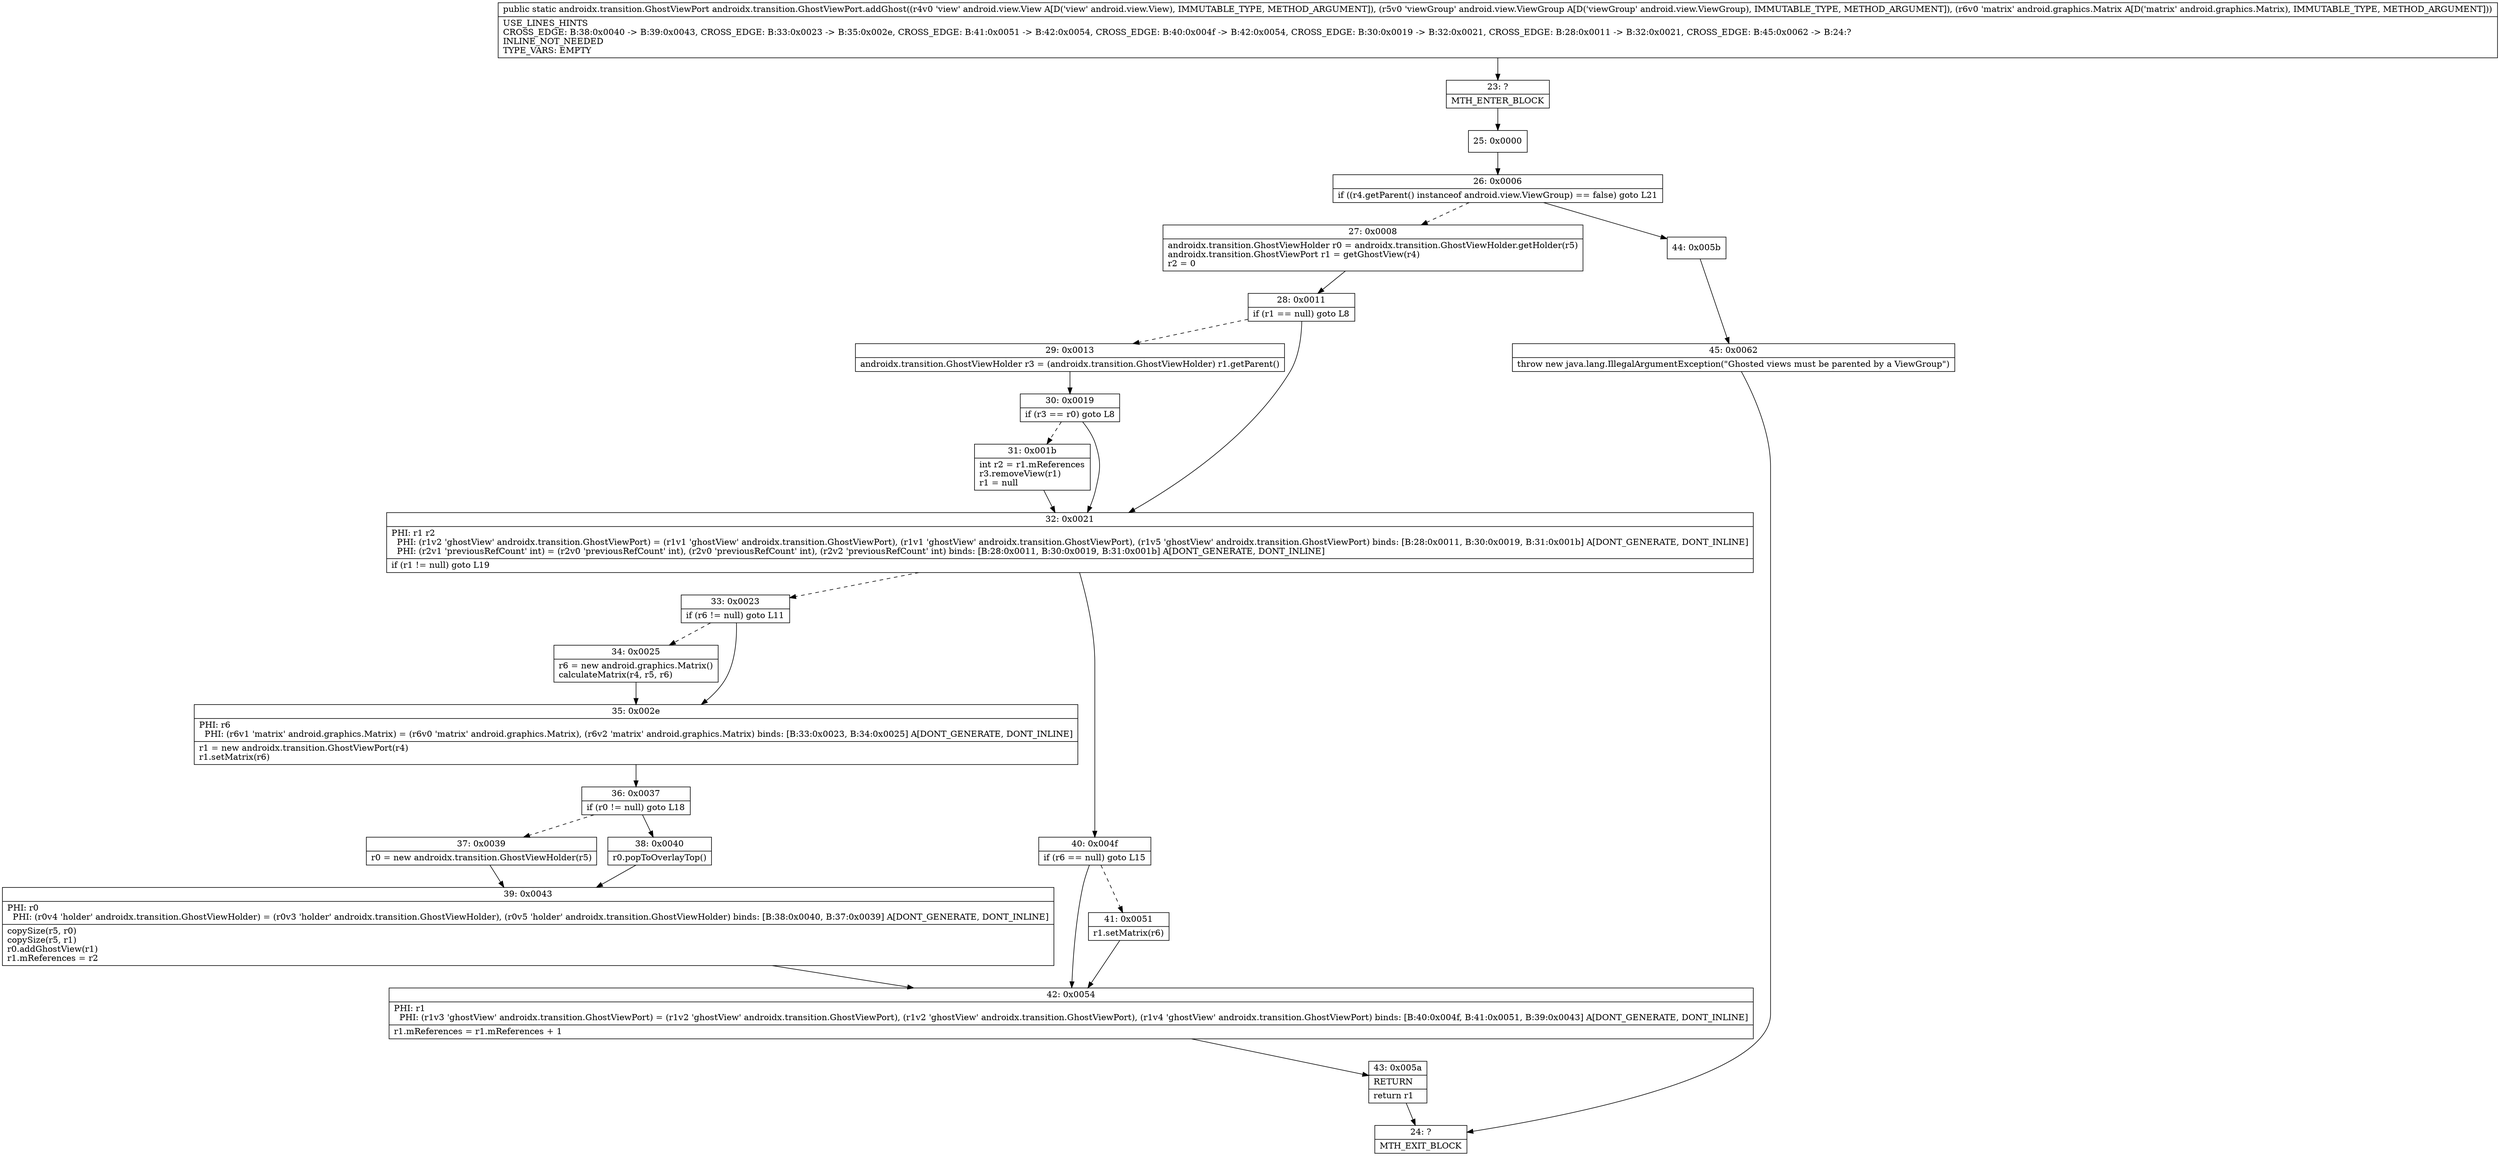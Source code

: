 digraph "CFG forandroidx.transition.GhostViewPort.addGhost(Landroid\/view\/View;Landroid\/view\/ViewGroup;Landroid\/graphics\/Matrix;)Landroidx\/transition\/GhostViewPort;" {
Node_23 [shape=record,label="{23\:\ ?|MTH_ENTER_BLOCK\l}"];
Node_25 [shape=record,label="{25\:\ 0x0000}"];
Node_26 [shape=record,label="{26\:\ 0x0006|if ((r4.getParent() instanceof android.view.ViewGroup) == false) goto L21\l}"];
Node_27 [shape=record,label="{27\:\ 0x0008|androidx.transition.GhostViewHolder r0 = androidx.transition.GhostViewHolder.getHolder(r5)\landroidx.transition.GhostViewPort r1 = getGhostView(r4)\lr2 = 0\l}"];
Node_28 [shape=record,label="{28\:\ 0x0011|if (r1 == null) goto L8\l}"];
Node_29 [shape=record,label="{29\:\ 0x0013|androidx.transition.GhostViewHolder r3 = (androidx.transition.GhostViewHolder) r1.getParent()\l}"];
Node_30 [shape=record,label="{30\:\ 0x0019|if (r3 == r0) goto L8\l}"];
Node_31 [shape=record,label="{31\:\ 0x001b|int r2 = r1.mReferences\lr3.removeView(r1)\lr1 = null\l}"];
Node_32 [shape=record,label="{32\:\ 0x0021|PHI: r1 r2 \l  PHI: (r1v2 'ghostView' androidx.transition.GhostViewPort) = (r1v1 'ghostView' androidx.transition.GhostViewPort), (r1v1 'ghostView' androidx.transition.GhostViewPort), (r1v5 'ghostView' androidx.transition.GhostViewPort) binds: [B:28:0x0011, B:30:0x0019, B:31:0x001b] A[DONT_GENERATE, DONT_INLINE]\l  PHI: (r2v1 'previousRefCount' int) = (r2v0 'previousRefCount' int), (r2v0 'previousRefCount' int), (r2v2 'previousRefCount' int) binds: [B:28:0x0011, B:30:0x0019, B:31:0x001b] A[DONT_GENERATE, DONT_INLINE]\l|if (r1 != null) goto L19\l}"];
Node_33 [shape=record,label="{33\:\ 0x0023|if (r6 != null) goto L11\l}"];
Node_34 [shape=record,label="{34\:\ 0x0025|r6 = new android.graphics.Matrix()\lcalculateMatrix(r4, r5, r6)\l}"];
Node_35 [shape=record,label="{35\:\ 0x002e|PHI: r6 \l  PHI: (r6v1 'matrix' android.graphics.Matrix) = (r6v0 'matrix' android.graphics.Matrix), (r6v2 'matrix' android.graphics.Matrix) binds: [B:33:0x0023, B:34:0x0025] A[DONT_GENERATE, DONT_INLINE]\l|r1 = new androidx.transition.GhostViewPort(r4)\lr1.setMatrix(r6)\l}"];
Node_36 [shape=record,label="{36\:\ 0x0037|if (r0 != null) goto L18\l}"];
Node_37 [shape=record,label="{37\:\ 0x0039|r0 = new androidx.transition.GhostViewHolder(r5)\l}"];
Node_39 [shape=record,label="{39\:\ 0x0043|PHI: r0 \l  PHI: (r0v4 'holder' androidx.transition.GhostViewHolder) = (r0v3 'holder' androidx.transition.GhostViewHolder), (r0v5 'holder' androidx.transition.GhostViewHolder) binds: [B:38:0x0040, B:37:0x0039] A[DONT_GENERATE, DONT_INLINE]\l|copySize(r5, r0)\lcopySize(r5, r1)\lr0.addGhostView(r1)\lr1.mReferences = r2\l}"];
Node_42 [shape=record,label="{42\:\ 0x0054|PHI: r1 \l  PHI: (r1v3 'ghostView' androidx.transition.GhostViewPort) = (r1v2 'ghostView' androidx.transition.GhostViewPort), (r1v2 'ghostView' androidx.transition.GhostViewPort), (r1v4 'ghostView' androidx.transition.GhostViewPort) binds: [B:40:0x004f, B:41:0x0051, B:39:0x0043] A[DONT_GENERATE, DONT_INLINE]\l|r1.mReferences = r1.mReferences + 1\l}"];
Node_43 [shape=record,label="{43\:\ 0x005a|RETURN\l|return r1\l}"];
Node_24 [shape=record,label="{24\:\ ?|MTH_EXIT_BLOCK\l}"];
Node_38 [shape=record,label="{38\:\ 0x0040|r0.popToOverlayTop()\l}"];
Node_40 [shape=record,label="{40\:\ 0x004f|if (r6 == null) goto L15\l}"];
Node_41 [shape=record,label="{41\:\ 0x0051|r1.setMatrix(r6)\l}"];
Node_44 [shape=record,label="{44\:\ 0x005b}"];
Node_45 [shape=record,label="{45\:\ 0x0062|throw new java.lang.IllegalArgumentException(\"Ghosted views must be parented by a ViewGroup\")\l}"];
MethodNode[shape=record,label="{public static androidx.transition.GhostViewPort androidx.transition.GhostViewPort.addGhost((r4v0 'view' android.view.View A[D('view' android.view.View), IMMUTABLE_TYPE, METHOD_ARGUMENT]), (r5v0 'viewGroup' android.view.ViewGroup A[D('viewGroup' android.view.ViewGroup), IMMUTABLE_TYPE, METHOD_ARGUMENT]), (r6v0 'matrix' android.graphics.Matrix A[D('matrix' android.graphics.Matrix), IMMUTABLE_TYPE, METHOD_ARGUMENT]))  | USE_LINES_HINTS\lCROSS_EDGE: B:38:0x0040 \-\> B:39:0x0043, CROSS_EDGE: B:33:0x0023 \-\> B:35:0x002e, CROSS_EDGE: B:41:0x0051 \-\> B:42:0x0054, CROSS_EDGE: B:40:0x004f \-\> B:42:0x0054, CROSS_EDGE: B:30:0x0019 \-\> B:32:0x0021, CROSS_EDGE: B:28:0x0011 \-\> B:32:0x0021, CROSS_EDGE: B:45:0x0062 \-\> B:24:?\lINLINE_NOT_NEEDED\lTYPE_VARS: EMPTY\l}"];
MethodNode -> Node_23;Node_23 -> Node_25;
Node_25 -> Node_26;
Node_26 -> Node_27[style=dashed];
Node_26 -> Node_44;
Node_27 -> Node_28;
Node_28 -> Node_29[style=dashed];
Node_28 -> Node_32;
Node_29 -> Node_30;
Node_30 -> Node_31[style=dashed];
Node_30 -> Node_32;
Node_31 -> Node_32;
Node_32 -> Node_33[style=dashed];
Node_32 -> Node_40;
Node_33 -> Node_34[style=dashed];
Node_33 -> Node_35;
Node_34 -> Node_35;
Node_35 -> Node_36;
Node_36 -> Node_37[style=dashed];
Node_36 -> Node_38;
Node_37 -> Node_39;
Node_39 -> Node_42;
Node_42 -> Node_43;
Node_43 -> Node_24;
Node_38 -> Node_39;
Node_40 -> Node_41[style=dashed];
Node_40 -> Node_42;
Node_41 -> Node_42;
Node_44 -> Node_45;
Node_45 -> Node_24;
}

